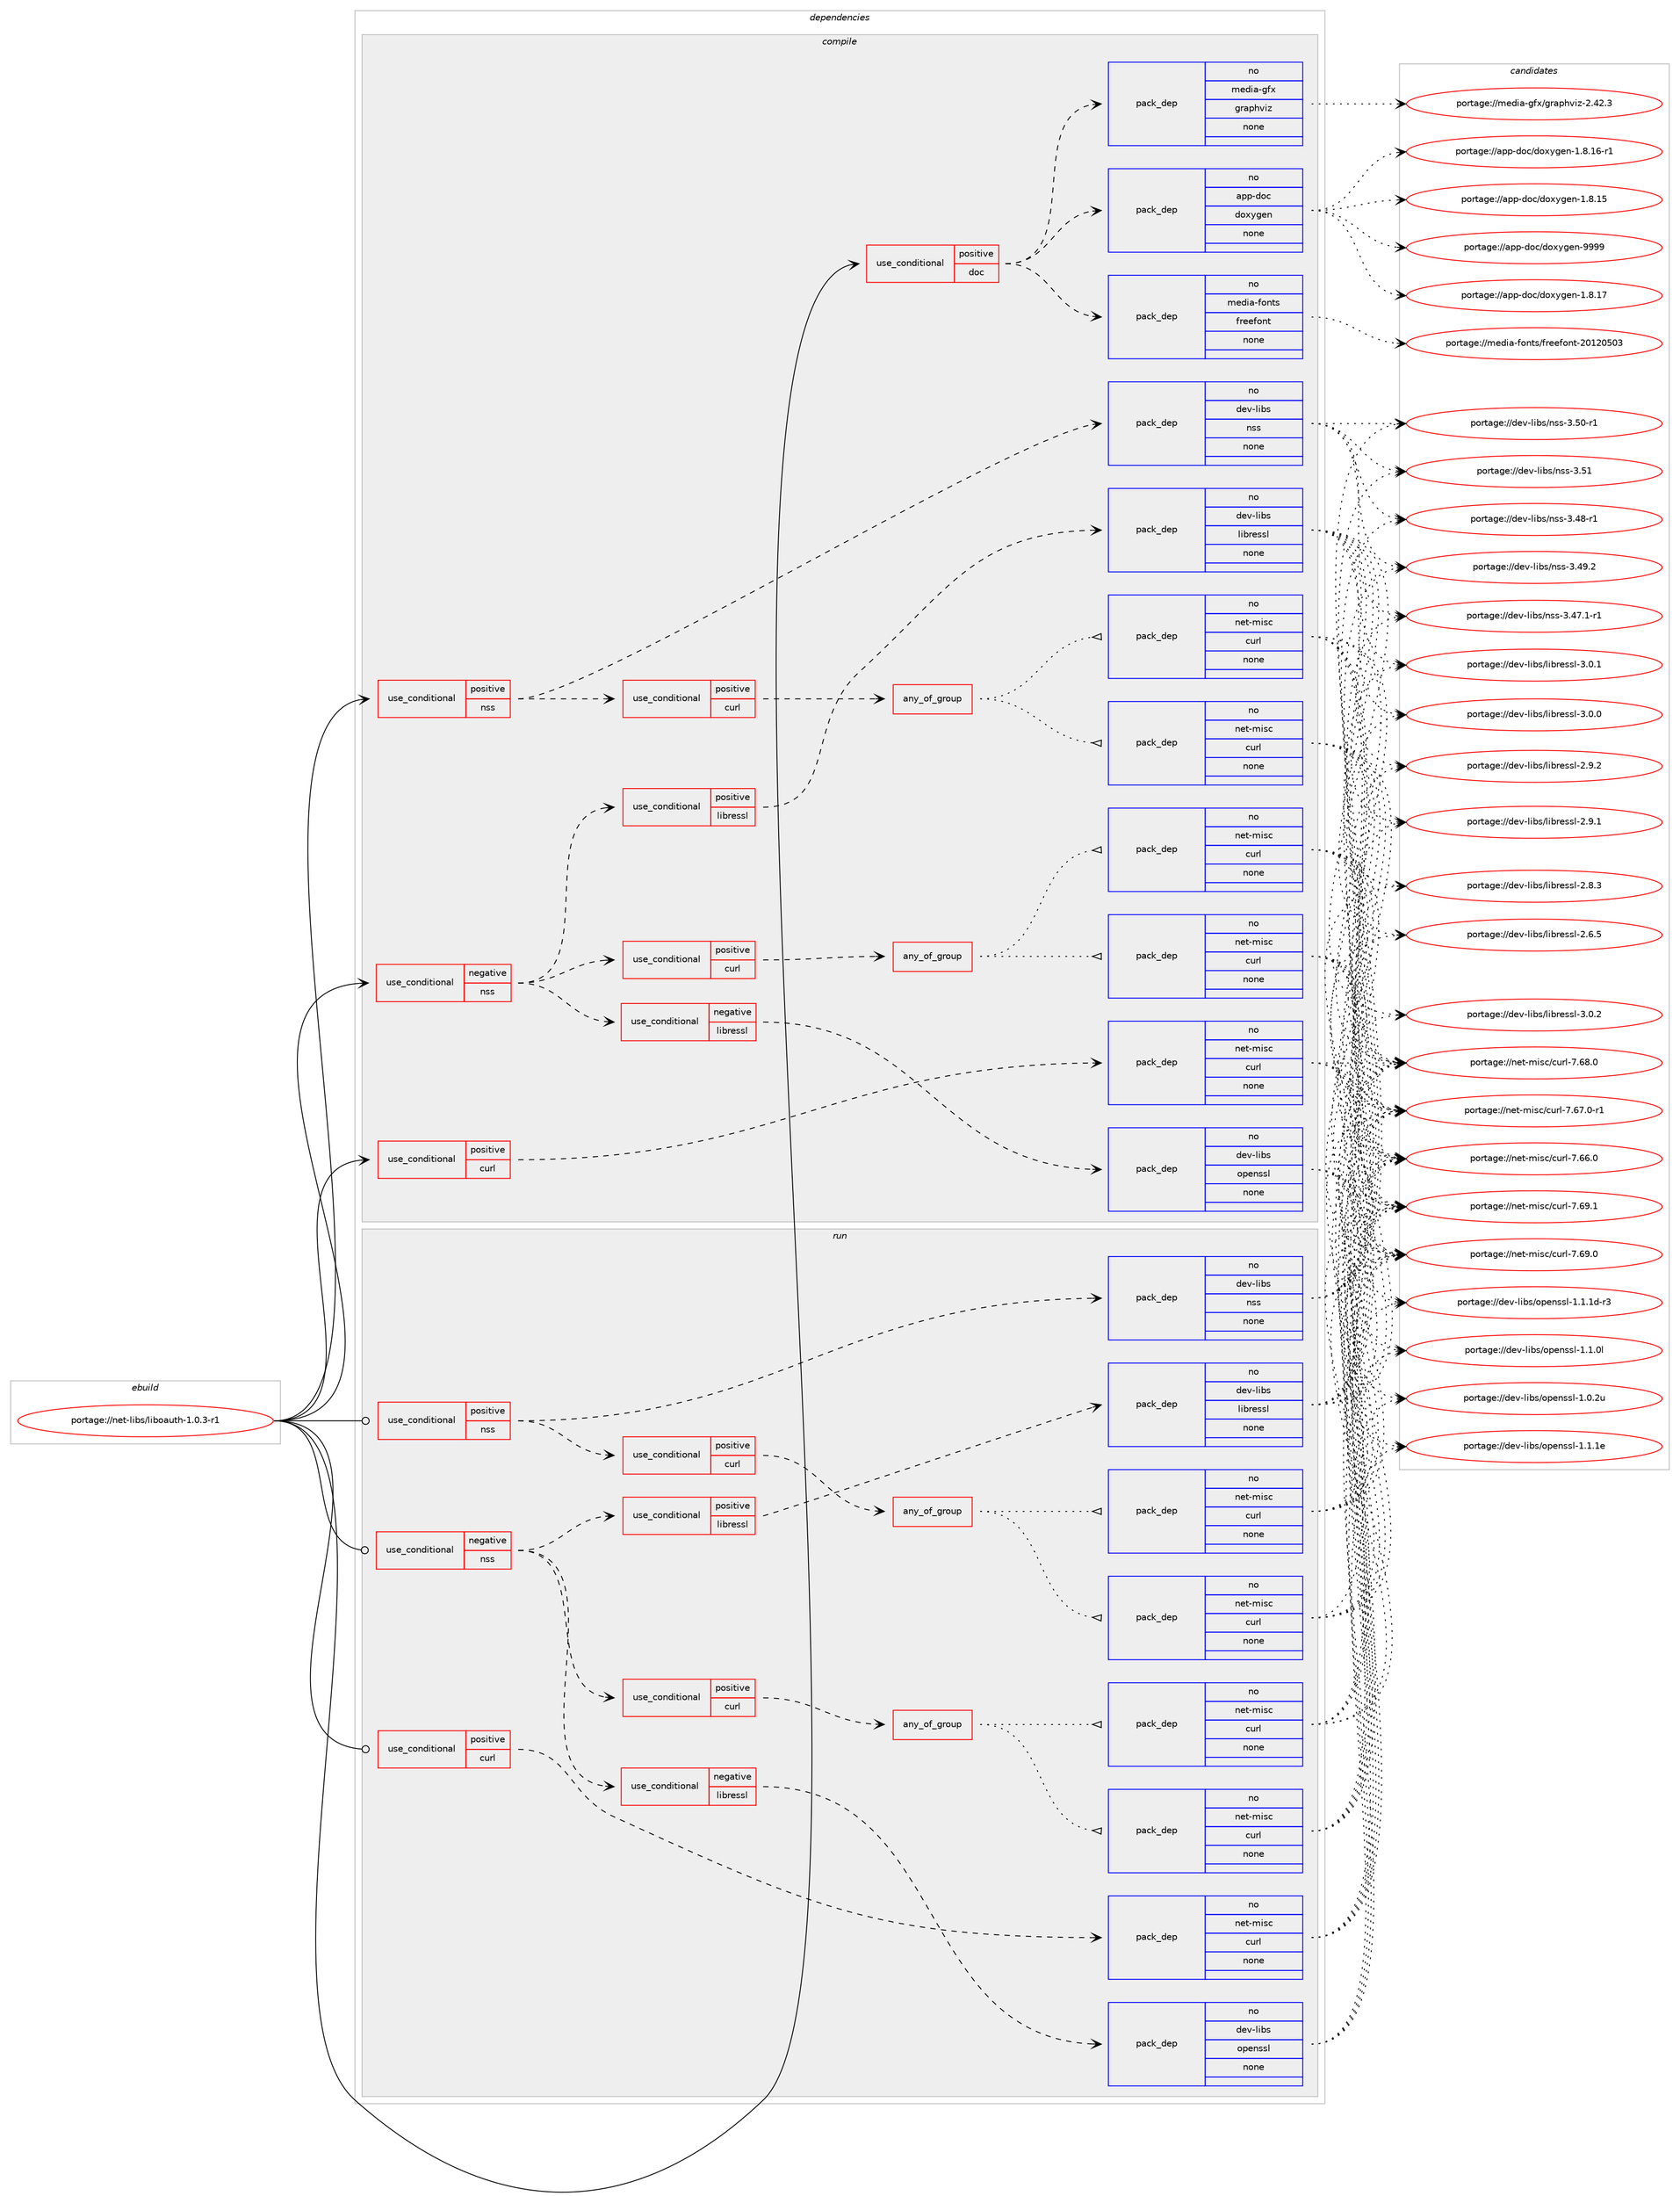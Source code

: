 digraph prolog {

# *************
# Graph options
# *************

newrank=true;
concentrate=true;
compound=true;
graph [rankdir=LR,fontname=Helvetica,fontsize=10,ranksep=1.5];#, ranksep=2.5, nodesep=0.2];
edge  [arrowhead=vee];
node  [fontname=Helvetica,fontsize=10];

# **********
# The ebuild
# **********

subgraph cluster_leftcol {
color=gray;
rank=same;
label=<<i>ebuild</i>>;
id [label="portage://net-libs/liboauth-1.0.3-r1", color=red, width=4, href="../net-libs/liboauth-1.0.3-r1.svg"];
}

# ****************
# The dependencies
# ****************

subgraph cluster_midcol {
color=gray;
label=<<i>dependencies</i>>;
subgraph cluster_compile {
fillcolor="#eeeeee";
style=filled;
label=<<i>compile</i>>;
subgraph cond3861 {
dependency17642 [label=<<TABLE BORDER="0" CELLBORDER="1" CELLSPACING="0" CELLPADDING="4"><TR><TD ROWSPAN="3" CELLPADDING="10">use_conditional</TD></TR><TR><TD>negative</TD></TR><TR><TD>nss</TD></TR></TABLE>>, shape=none, color=red];
subgraph cond3862 {
dependency17643 [label=<<TABLE BORDER="0" CELLBORDER="1" CELLSPACING="0" CELLPADDING="4"><TR><TD ROWSPAN="3" CELLPADDING="10">use_conditional</TD></TR><TR><TD>negative</TD></TR><TR><TD>libressl</TD></TR></TABLE>>, shape=none, color=red];
subgraph pack13586 {
dependency17644 [label=<<TABLE BORDER="0" CELLBORDER="1" CELLSPACING="0" CELLPADDING="4" WIDTH="220"><TR><TD ROWSPAN="6" CELLPADDING="30">pack_dep</TD></TR><TR><TD WIDTH="110">no</TD></TR><TR><TD>dev-libs</TD></TR><TR><TD>openssl</TD></TR><TR><TD>none</TD></TR><TR><TD></TD></TR></TABLE>>, shape=none, color=blue];
}
dependency17643:e -> dependency17644:w [weight=20,style="dashed",arrowhead="vee"];
}
dependency17642:e -> dependency17643:w [weight=20,style="dashed",arrowhead="vee"];
subgraph cond3863 {
dependency17645 [label=<<TABLE BORDER="0" CELLBORDER="1" CELLSPACING="0" CELLPADDING="4"><TR><TD ROWSPAN="3" CELLPADDING="10">use_conditional</TD></TR><TR><TD>positive</TD></TR><TR><TD>libressl</TD></TR></TABLE>>, shape=none, color=red];
subgraph pack13587 {
dependency17646 [label=<<TABLE BORDER="0" CELLBORDER="1" CELLSPACING="0" CELLPADDING="4" WIDTH="220"><TR><TD ROWSPAN="6" CELLPADDING="30">pack_dep</TD></TR><TR><TD WIDTH="110">no</TD></TR><TR><TD>dev-libs</TD></TR><TR><TD>libressl</TD></TR><TR><TD>none</TD></TR><TR><TD></TD></TR></TABLE>>, shape=none, color=blue];
}
dependency17645:e -> dependency17646:w [weight=20,style="dashed",arrowhead="vee"];
}
dependency17642:e -> dependency17645:w [weight=20,style="dashed",arrowhead="vee"];
subgraph cond3864 {
dependency17647 [label=<<TABLE BORDER="0" CELLBORDER="1" CELLSPACING="0" CELLPADDING="4"><TR><TD ROWSPAN="3" CELLPADDING="10">use_conditional</TD></TR><TR><TD>positive</TD></TR><TR><TD>curl</TD></TR></TABLE>>, shape=none, color=red];
subgraph any177 {
dependency17648 [label=<<TABLE BORDER="0" CELLBORDER="1" CELLSPACING="0" CELLPADDING="4"><TR><TD CELLPADDING="10">any_of_group</TD></TR></TABLE>>, shape=none, color=red];subgraph pack13588 {
dependency17649 [label=<<TABLE BORDER="0" CELLBORDER="1" CELLSPACING="0" CELLPADDING="4" WIDTH="220"><TR><TD ROWSPAN="6" CELLPADDING="30">pack_dep</TD></TR><TR><TD WIDTH="110">no</TD></TR><TR><TD>net-misc</TD></TR><TR><TD>curl</TD></TR><TR><TD>none</TD></TR><TR><TD></TD></TR></TABLE>>, shape=none, color=blue];
}
dependency17648:e -> dependency17649:w [weight=20,style="dotted",arrowhead="oinv"];
subgraph pack13589 {
dependency17650 [label=<<TABLE BORDER="0" CELLBORDER="1" CELLSPACING="0" CELLPADDING="4" WIDTH="220"><TR><TD ROWSPAN="6" CELLPADDING="30">pack_dep</TD></TR><TR><TD WIDTH="110">no</TD></TR><TR><TD>net-misc</TD></TR><TR><TD>curl</TD></TR><TR><TD>none</TD></TR><TR><TD></TD></TR></TABLE>>, shape=none, color=blue];
}
dependency17648:e -> dependency17650:w [weight=20,style="dotted",arrowhead="oinv"];
}
dependency17647:e -> dependency17648:w [weight=20,style="dashed",arrowhead="vee"];
}
dependency17642:e -> dependency17647:w [weight=20,style="dashed",arrowhead="vee"];
}
id:e -> dependency17642:w [weight=20,style="solid",arrowhead="vee"];
subgraph cond3865 {
dependency17651 [label=<<TABLE BORDER="0" CELLBORDER="1" CELLSPACING="0" CELLPADDING="4"><TR><TD ROWSPAN="3" CELLPADDING="10">use_conditional</TD></TR><TR><TD>positive</TD></TR><TR><TD>curl</TD></TR></TABLE>>, shape=none, color=red];
subgraph pack13590 {
dependency17652 [label=<<TABLE BORDER="0" CELLBORDER="1" CELLSPACING="0" CELLPADDING="4" WIDTH="220"><TR><TD ROWSPAN="6" CELLPADDING="30">pack_dep</TD></TR><TR><TD WIDTH="110">no</TD></TR><TR><TD>net-misc</TD></TR><TR><TD>curl</TD></TR><TR><TD>none</TD></TR><TR><TD></TD></TR></TABLE>>, shape=none, color=blue];
}
dependency17651:e -> dependency17652:w [weight=20,style="dashed",arrowhead="vee"];
}
id:e -> dependency17651:w [weight=20,style="solid",arrowhead="vee"];
subgraph cond3866 {
dependency17653 [label=<<TABLE BORDER="0" CELLBORDER="1" CELLSPACING="0" CELLPADDING="4"><TR><TD ROWSPAN="3" CELLPADDING="10">use_conditional</TD></TR><TR><TD>positive</TD></TR><TR><TD>doc</TD></TR></TABLE>>, shape=none, color=red];
subgraph pack13591 {
dependency17654 [label=<<TABLE BORDER="0" CELLBORDER="1" CELLSPACING="0" CELLPADDING="4" WIDTH="220"><TR><TD ROWSPAN="6" CELLPADDING="30">pack_dep</TD></TR><TR><TD WIDTH="110">no</TD></TR><TR><TD>app-doc</TD></TR><TR><TD>doxygen</TD></TR><TR><TD>none</TD></TR><TR><TD></TD></TR></TABLE>>, shape=none, color=blue];
}
dependency17653:e -> dependency17654:w [weight=20,style="dashed",arrowhead="vee"];
subgraph pack13592 {
dependency17655 [label=<<TABLE BORDER="0" CELLBORDER="1" CELLSPACING="0" CELLPADDING="4" WIDTH="220"><TR><TD ROWSPAN="6" CELLPADDING="30">pack_dep</TD></TR><TR><TD WIDTH="110">no</TD></TR><TR><TD>media-gfx</TD></TR><TR><TD>graphviz</TD></TR><TR><TD>none</TD></TR><TR><TD></TD></TR></TABLE>>, shape=none, color=blue];
}
dependency17653:e -> dependency17655:w [weight=20,style="dashed",arrowhead="vee"];
subgraph pack13593 {
dependency17656 [label=<<TABLE BORDER="0" CELLBORDER="1" CELLSPACING="0" CELLPADDING="4" WIDTH="220"><TR><TD ROWSPAN="6" CELLPADDING="30">pack_dep</TD></TR><TR><TD WIDTH="110">no</TD></TR><TR><TD>media-fonts</TD></TR><TR><TD>freefont</TD></TR><TR><TD>none</TD></TR><TR><TD></TD></TR></TABLE>>, shape=none, color=blue];
}
dependency17653:e -> dependency17656:w [weight=20,style="dashed",arrowhead="vee"];
}
id:e -> dependency17653:w [weight=20,style="solid",arrowhead="vee"];
subgraph cond3867 {
dependency17657 [label=<<TABLE BORDER="0" CELLBORDER="1" CELLSPACING="0" CELLPADDING="4"><TR><TD ROWSPAN="3" CELLPADDING="10">use_conditional</TD></TR><TR><TD>positive</TD></TR><TR><TD>nss</TD></TR></TABLE>>, shape=none, color=red];
subgraph pack13594 {
dependency17658 [label=<<TABLE BORDER="0" CELLBORDER="1" CELLSPACING="0" CELLPADDING="4" WIDTH="220"><TR><TD ROWSPAN="6" CELLPADDING="30">pack_dep</TD></TR><TR><TD WIDTH="110">no</TD></TR><TR><TD>dev-libs</TD></TR><TR><TD>nss</TD></TR><TR><TD>none</TD></TR><TR><TD></TD></TR></TABLE>>, shape=none, color=blue];
}
dependency17657:e -> dependency17658:w [weight=20,style="dashed",arrowhead="vee"];
subgraph cond3868 {
dependency17659 [label=<<TABLE BORDER="0" CELLBORDER="1" CELLSPACING="0" CELLPADDING="4"><TR><TD ROWSPAN="3" CELLPADDING="10">use_conditional</TD></TR><TR><TD>positive</TD></TR><TR><TD>curl</TD></TR></TABLE>>, shape=none, color=red];
subgraph any178 {
dependency17660 [label=<<TABLE BORDER="0" CELLBORDER="1" CELLSPACING="0" CELLPADDING="4"><TR><TD CELLPADDING="10">any_of_group</TD></TR></TABLE>>, shape=none, color=red];subgraph pack13595 {
dependency17661 [label=<<TABLE BORDER="0" CELLBORDER="1" CELLSPACING="0" CELLPADDING="4" WIDTH="220"><TR><TD ROWSPAN="6" CELLPADDING="30">pack_dep</TD></TR><TR><TD WIDTH="110">no</TD></TR><TR><TD>net-misc</TD></TR><TR><TD>curl</TD></TR><TR><TD>none</TD></TR><TR><TD></TD></TR></TABLE>>, shape=none, color=blue];
}
dependency17660:e -> dependency17661:w [weight=20,style="dotted",arrowhead="oinv"];
subgraph pack13596 {
dependency17662 [label=<<TABLE BORDER="0" CELLBORDER="1" CELLSPACING="0" CELLPADDING="4" WIDTH="220"><TR><TD ROWSPAN="6" CELLPADDING="30">pack_dep</TD></TR><TR><TD WIDTH="110">no</TD></TR><TR><TD>net-misc</TD></TR><TR><TD>curl</TD></TR><TR><TD>none</TD></TR><TR><TD></TD></TR></TABLE>>, shape=none, color=blue];
}
dependency17660:e -> dependency17662:w [weight=20,style="dotted",arrowhead="oinv"];
}
dependency17659:e -> dependency17660:w [weight=20,style="dashed",arrowhead="vee"];
}
dependency17657:e -> dependency17659:w [weight=20,style="dashed",arrowhead="vee"];
}
id:e -> dependency17657:w [weight=20,style="solid",arrowhead="vee"];
}
subgraph cluster_compileandrun {
fillcolor="#eeeeee";
style=filled;
label=<<i>compile and run</i>>;
}
subgraph cluster_run {
fillcolor="#eeeeee";
style=filled;
label=<<i>run</i>>;
subgraph cond3869 {
dependency17663 [label=<<TABLE BORDER="0" CELLBORDER="1" CELLSPACING="0" CELLPADDING="4"><TR><TD ROWSPAN="3" CELLPADDING="10">use_conditional</TD></TR><TR><TD>negative</TD></TR><TR><TD>nss</TD></TR></TABLE>>, shape=none, color=red];
subgraph cond3870 {
dependency17664 [label=<<TABLE BORDER="0" CELLBORDER="1" CELLSPACING="0" CELLPADDING="4"><TR><TD ROWSPAN="3" CELLPADDING="10">use_conditional</TD></TR><TR><TD>negative</TD></TR><TR><TD>libressl</TD></TR></TABLE>>, shape=none, color=red];
subgraph pack13597 {
dependency17665 [label=<<TABLE BORDER="0" CELLBORDER="1" CELLSPACING="0" CELLPADDING="4" WIDTH="220"><TR><TD ROWSPAN="6" CELLPADDING="30">pack_dep</TD></TR><TR><TD WIDTH="110">no</TD></TR><TR><TD>dev-libs</TD></TR><TR><TD>openssl</TD></TR><TR><TD>none</TD></TR><TR><TD></TD></TR></TABLE>>, shape=none, color=blue];
}
dependency17664:e -> dependency17665:w [weight=20,style="dashed",arrowhead="vee"];
}
dependency17663:e -> dependency17664:w [weight=20,style="dashed",arrowhead="vee"];
subgraph cond3871 {
dependency17666 [label=<<TABLE BORDER="0" CELLBORDER="1" CELLSPACING="0" CELLPADDING="4"><TR><TD ROWSPAN="3" CELLPADDING="10">use_conditional</TD></TR><TR><TD>positive</TD></TR><TR><TD>libressl</TD></TR></TABLE>>, shape=none, color=red];
subgraph pack13598 {
dependency17667 [label=<<TABLE BORDER="0" CELLBORDER="1" CELLSPACING="0" CELLPADDING="4" WIDTH="220"><TR><TD ROWSPAN="6" CELLPADDING="30">pack_dep</TD></TR><TR><TD WIDTH="110">no</TD></TR><TR><TD>dev-libs</TD></TR><TR><TD>libressl</TD></TR><TR><TD>none</TD></TR><TR><TD></TD></TR></TABLE>>, shape=none, color=blue];
}
dependency17666:e -> dependency17667:w [weight=20,style="dashed",arrowhead="vee"];
}
dependency17663:e -> dependency17666:w [weight=20,style="dashed",arrowhead="vee"];
subgraph cond3872 {
dependency17668 [label=<<TABLE BORDER="0" CELLBORDER="1" CELLSPACING="0" CELLPADDING="4"><TR><TD ROWSPAN="3" CELLPADDING="10">use_conditional</TD></TR><TR><TD>positive</TD></TR><TR><TD>curl</TD></TR></TABLE>>, shape=none, color=red];
subgraph any179 {
dependency17669 [label=<<TABLE BORDER="0" CELLBORDER="1" CELLSPACING="0" CELLPADDING="4"><TR><TD CELLPADDING="10">any_of_group</TD></TR></TABLE>>, shape=none, color=red];subgraph pack13599 {
dependency17670 [label=<<TABLE BORDER="0" CELLBORDER="1" CELLSPACING="0" CELLPADDING="4" WIDTH="220"><TR><TD ROWSPAN="6" CELLPADDING="30">pack_dep</TD></TR><TR><TD WIDTH="110">no</TD></TR><TR><TD>net-misc</TD></TR><TR><TD>curl</TD></TR><TR><TD>none</TD></TR><TR><TD></TD></TR></TABLE>>, shape=none, color=blue];
}
dependency17669:e -> dependency17670:w [weight=20,style="dotted",arrowhead="oinv"];
subgraph pack13600 {
dependency17671 [label=<<TABLE BORDER="0" CELLBORDER="1" CELLSPACING="0" CELLPADDING="4" WIDTH="220"><TR><TD ROWSPAN="6" CELLPADDING="30">pack_dep</TD></TR><TR><TD WIDTH="110">no</TD></TR><TR><TD>net-misc</TD></TR><TR><TD>curl</TD></TR><TR><TD>none</TD></TR><TR><TD></TD></TR></TABLE>>, shape=none, color=blue];
}
dependency17669:e -> dependency17671:w [weight=20,style="dotted",arrowhead="oinv"];
}
dependency17668:e -> dependency17669:w [weight=20,style="dashed",arrowhead="vee"];
}
dependency17663:e -> dependency17668:w [weight=20,style="dashed",arrowhead="vee"];
}
id:e -> dependency17663:w [weight=20,style="solid",arrowhead="odot"];
subgraph cond3873 {
dependency17672 [label=<<TABLE BORDER="0" CELLBORDER="1" CELLSPACING="0" CELLPADDING="4"><TR><TD ROWSPAN="3" CELLPADDING="10">use_conditional</TD></TR><TR><TD>positive</TD></TR><TR><TD>curl</TD></TR></TABLE>>, shape=none, color=red];
subgraph pack13601 {
dependency17673 [label=<<TABLE BORDER="0" CELLBORDER="1" CELLSPACING="0" CELLPADDING="4" WIDTH="220"><TR><TD ROWSPAN="6" CELLPADDING="30">pack_dep</TD></TR><TR><TD WIDTH="110">no</TD></TR><TR><TD>net-misc</TD></TR><TR><TD>curl</TD></TR><TR><TD>none</TD></TR><TR><TD></TD></TR></TABLE>>, shape=none, color=blue];
}
dependency17672:e -> dependency17673:w [weight=20,style="dashed",arrowhead="vee"];
}
id:e -> dependency17672:w [weight=20,style="solid",arrowhead="odot"];
subgraph cond3874 {
dependency17674 [label=<<TABLE BORDER="0" CELLBORDER="1" CELLSPACING="0" CELLPADDING="4"><TR><TD ROWSPAN="3" CELLPADDING="10">use_conditional</TD></TR><TR><TD>positive</TD></TR><TR><TD>nss</TD></TR></TABLE>>, shape=none, color=red];
subgraph pack13602 {
dependency17675 [label=<<TABLE BORDER="0" CELLBORDER="1" CELLSPACING="0" CELLPADDING="4" WIDTH="220"><TR><TD ROWSPAN="6" CELLPADDING="30">pack_dep</TD></TR><TR><TD WIDTH="110">no</TD></TR><TR><TD>dev-libs</TD></TR><TR><TD>nss</TD></TR><TR><TD>none</TD></TR><TR><TD></TD></TR></TABLE>>, shape=none, color=blue];
}
dependency17674:e -> dependency17675:w [weight=20,style="dashed",arrowhead="vee"];
subgraph cond3875 {
dependency17676 [label=<<TABLE BORDER="0" CELLBORDER="1" CELLSPACING="0" CELLPADDING="4"><TR><TD ROWSPAN="3" CELLPADDING="10">use_conditional</TD></TR><TR><TD>positive</TD></TR><TR><TD>curl</TD></TR></TABLE>>, shape=none, color=red];
subgraph any180 {
dependency17677 [label=<<TABLE BORDER="0" CELLBORDER="1" CELLSPACING="0" CELLPADDING="4"><TR><TD CELLPADDING="10">any_of_group</TD></TR></TABLE>>, shape=none, color=red];subgraph pack13603 {
dependency17678 [label=<<TABLE BORDER="0" CELLBORDER="1" CELLSPACING="0" CELLPADDING="4" WIDTH="220"><TR><TD ROWSPAN="6" CELLPADDING="30">pack_dep</TD></TR><TR><TD WIDTH="110">no</TD></TR><TR><TD>net-misc</TD></TR><TR><TD>curl</TD></TR><TR><TD>none</TD></TR><TR><TD></TD></TR></TABLE>>, shape=none, color=blue];
}
dependency17677:e -> dependency17678:w [weight=20,style="dotted",arrowhead="oinv"];
subgraph pack13604 {
dependency17679 [label=<<TABLE BORDER="0" CELLBORDER="1" CELLSPACING="0" CELLPADDING="4" WIDTH="220"><TR><TD ROWSPAN="6" CELLPADDING="30">pack_dep</TD></TR><TR><TD WIDTH="110">no</TD></TR><TR><TD>net-misc</TD></TR><TR><TD>curl</TD></TR><TR><TD>none</TD></TR><TR><TD></TD></TR></TABLE>>, shape=none, color=blue];
}
dependency17677:e -> dependency17679:w [weight=20,style="dotted",arrowhead="oinv"];
}
dependency17676:e -> dependency17677:w [weight=20,style="dashed",arrowhead="vee"];
}
dependency17674:e -> dependency17676:w [weight=20,style="dashed",arrowhead="vee"];
}
id:e -> dependency17674:w [weight=20,style="solid",arrowhead="odot"];
}
}

# **************
# The candidates
# **************

subgraph cluster_choices {
rank=same;
color=gray;
label=<<i>candidates</i>>;

subgraph choice13586 {
color=black;
nodesep=1;
choice100101118451081059811547111112101110115115108454946494649101 [label="portage://dev-libs/openssl-1.1.1e", color=red, width=4,href="../dev-libs/openssl-1.1.1e.svg"];
choice1001011184510810598115471111121011101151151084549464946491004511451 [label="portage://dev-libs/openssl-1.1.1d-r3", color=red, width=4,href="../dev-libs/openssl-1.1.1d-r3.svg"];
choice100101118451081059811547111112101110115115108454946494648108 [label="portage://dev-libs/openssl-1.1.0l", color=red, width=4,href="../dev-libs/openssl-1.1.0l.svg"];
choice100101118451081059811547111112101110115115108454946484650117 [label="portage://dev-libs/openssl-1.0.2u", color=red, width=4,href="../dev-libs/openssl-1.0.2u.svg"];
dependency17644:e -> choice100101118451081059811547111112101110115115108454946494649101:w [style=dotted,weight="100"];
dependency17644:e -> choice1001011184510810598115471111121011101151151084549464946491004511451:w [style=dotted,weight="100"];
dependency17644:e -> choice100101118451081059811547111112101110115115108454946494648108:w [style=dotted,weight="100"];
dependency17644:e -> choice100101118451081059811547111112101110115115108454946484650117:w [style=dotted,weight="100"];
}
subgraph choice13587 {
color=black;
nodesep=1;
choice10010111845108105981154710810598114101115115108455146484650 [label="portage://dev-libs/libressl-3.0.2", color=red, width=4,href="../dev-libs/libressl-3.0.2.svg"];
choice10010111845108105981154710810598114101115115108455146484649 [label="portage://dev-libs/libressl-3.0.1", color=red, width=4,href="../dev-libs/libressl-3.0.1.svg"];
choice10010111845108105981154710810598114101115115108455146484648 [label="portage://dev-libs/libressl-3.0.0", color=red, width=4,href="../dev-libs/libressl-3.0.0.svg"];
choice10010111845108105981154710810598114101115115108455046574650 [label="portage://dev-libs/libressl-2.9.2", color=red, width=4,href="../dev-libs/libressl-2.9.2.svg"];
choice10010111845108105981154710810598114101115115108455046574649 [label="portage://dev-libs/libressl-2.9.1", color=red, width=4,href="../dev-libs/libressl-2.9.1.svg"];
choice10010111845108105981154710810598114101115115108455046564651 [label="portage://dev-libs/libressl-2.8.3", color=red, width=4,href="../dev-libs/libressl-2.8.3.svg"];
choice10010111845108105981154710810598114101115115108455046544653 [label="portage://dev-libs/libressl-2.6.5", color=red, width=4,href="../dev-libs/libressl-2.6.5.svg"];
dependency17646:e -> choice10010111845108105981154710810598114101115115108455146484650:w [style=dotted,weight="100"];
dependency17646:e -> choice10010111845108105981154710810598114101115115108455146484649:w [style=dotted,weight="100"];
dependency17646:e -> choice10010111845108105981154710810598114101115115108455146484648:w [style=dotted,weight="100"];
dependency17646:e -> choice10010111845108105981154710810598114101115115108455046574650:w [style=dotted,weight="100"];
dependency17646:e -> choice10010111845108105981154710810598114101115115108455046574649:w [style=dotted,weight="100"];
dependency17646:e -> choice10010111845108105981154710810598114101115115108455046564651:w [style=dotted,weight="100"];
dependency17646:e -> choice10010111845108105981154710810598114101115115108455046544653:w [style=dotted,weight="100"];
}
subgraph choice13588 {
color=black;
nodesep=1;
choice1101011164510910511599479911711410845554654574649 [label="portage://net-misc/curl-7.69.1", color=red, width=4,href="../net-misc/curl-7.69.1.svg"];
choice1101011164510910511599479911711410845554654574648 [label="portage://net-misc/curl-7.69.0", color=red, width=4,href="../net-misc/curl-7.69.0.svg"];
choice1101011164510910511599479911711410845554654564648 [label="portage://net-misc/curl-7.68.0", color=red, width=4,href="../net-misc/curl-7.68.0.svg"];
choice11010111645109105115994799117114108455546545546484511449 [label="portage://net-misc/curl-7.67.0-r1", color=red, width=4,href="../net-misc/curl-7.67.0-r1.svg"];
choice1101011164510910511599479911711410845554654544648 [label="portage://net-misc/curl-7.66.0", color=red, width=4,href="../net-misc/curl-7.66.0.svg"];
dependency17649:e -> choice1101011164510910511599479911711410845554654574649:w [style=dotted,weight="100"];
dependency17649:e -> choice1101011164510910511599479911711410845554654574648:w [style=dotted,weight="100"];
dependency17649:e -> choice1101011164510910511599479911711410845554654564648:w [style=dotted,weight="100"];
dependency17649:e -> choice11010111645109105115994799117114108455546545546484511449:w [style=dotted,weight="100"];
dependency17649:e -> choice1101011164510910511599479911711410845554654544648:w [style=dotted,weight="100"];
}
subgraph choice13589 {
color=black;
nodesep=1;
choice1101011164510910511599479911711410845554654574649 [label="portage://net-misc/curl-7.69.1", color=red, width=4,href="../net-misc/curl-7.69.1.svg"];
choice1101011164510910511599479911711410845554654574648 [label="portage://net-misc/curl-7.69.0", color=red, width=4,href="../net-misc/curl-7.69.0.svg"];
choice1101011164510910511599479911711410845554654564648 [label="portage://net-misc/curl-7.68.0", color=red, width=4,href="../net-misc/curl-7.68.0.svg"];
choice11010111645109105115994799117114108455546545546484511449 [label="portage://net-misc/curl-7.67.0-r1", color=red, width=4,href="../net-misc/curl-7.67.0-r1.svg"];
choice1101011164510910511599479911711410845554654544648 [label="portage://net-misc/curl-7.66.0", color=red, width=4,href="../net-misc/curl-7.66.0.svg"];
dependency17650:e -> choice1101011164510910511599479911711410845554654574649:w [style=dotted,weight="100"];
dependency17650:e -> choice1101011164510910511599479911711410845554654574648:w [style=dotted,weight="100"];
dependency17650:e -> choice1101011164510910511599479911711410845554654564648:w [style=dotted,weight="100"];
dependency17650:e -> choice11010111645109105115994799117114108455546545546484511449:w [style=dotted,weight="100"];
dependency17650:e -> choice1101011164510910511599479911711410845554654544648:w [style=dotted,weight="100"];
}
subgraph choice13590 {
color=black;
nodesep=1;
choice1101011164510910511599479911711410845554654574649 [label="portage://net-misc/curl-7.69.1", color=red, width=4,href="../net-misc/curl-7.69.1.svg"];
choice1101011164510910511599479911711410845554654574648 [label="portage://net-misc/curl-7.69.0", color=red, width=4,href="../net-misc/curl-7.69.0.svg"];
choice1101011164510910511599479911711410845554654564648 [label="portage://net-misc/curl-7.68.0", color=red, width=4,href="../net-misc/curl-7.68.0.svg"];
choice11010111645109105115994799117114108455546545546484511449 [label="portage://net-misc/curl-7.67.0-r1", color=red, width=4,href="../net-misc/curl-7.67.0-r1.svg"];
choice1101011164510910511599479911711410845554654544648 [label="portage://net-misc/curl-7.66.0", color=red, width=4,href="../net-misc/curl-7.66.0.svg"];
dependency17652:e -> choice1101011164510910511599479911711410845554654574649:w [style=dotted,weight="100"];
dependency17652:e -> choice1101011164510910511599479911711410845554654574648:w [style=dotted,weight="100"];
dependency17652:e -> choice1101011164510910511599479911711410845554654564648:w [style=dotted,weight="100"];
dependency17652:e -> choice11010111645109105115994799117114108455546545546484511449:w [style=dotted,weight="100"];
dependency17652:e -> choice1101011164510910511599479911711410845554654544648:w [style=dotted,weight="100"];
}
subgraph choice13591 {
color=black;
nodesep=1;
choice971121124510011199471001111201211031011104557575757 [label="portage://app-doc/doxygen-9999", color=red, width=4,href="../app-doc/doxygen-9999.svg"];
choice9711211245100111994710011112012110310111045494656464955 [label="portage://app-doc/doxygen-1.8.17", color=red, width=4,href="../app-doc/doxygen-1.8.17.svg"];
choice97112112451001119947100111120121103101110454946564649544511449 [label="portage://app-doc/doxygen-1.8.16-r1", color=red, width=4,href="../app-doc/doxygen-1.8.16-r1.svg"];
choice9711211245100111994710011112012110310111045494656464953 [label="portage://app-doc/doxygen-1.8.15", color=red, width=4,href="../app-doc/doxygen-1.8.15.svg"];
dependency17654:e -> choice971121124510011199471001111201211031011104557575757:w [style=dotted,weight="100"];
dependency17654:e -> choice9711211245100111994710011112012110310111045494656464955:w [style=dotted,weight="100"];
dependency17654:e -> choice97112112451001119947100111120121103101110454946564649544511449:w [style=dotted,weight="100"];
dependency17654:e -> choice9711211245100111994710011112012110310111045494656464953:w [style=dotted,weight="100"];
}
subgraph choice13592 {
color=black;
nodesep=1;
choice1091011001059745103102120471031149711210411810512245504652504651 [label="portage://media-gfx/graphviz-2.42.3", color=red, width=4,href="../media-gfx/graphviz-2.42.3.svg"];
dependency17655:e -> choice1091011001059745103102120471031149711210411810512245504652504651:w [style=dotted,weight="100"];
}
subgraph choice13593 {
color=black;
nodesep=1;
choice109101100105974510211111011611547102114101101102111110116455048495048534851 [label="portage://media-fonts/freefont-20120503", color=red, width=4,href="../media-fonts/freefont-20120503.svg"];
dependency17656:e -> choice109101100105974510211111011611547102114101101102111110116455048495048534851:w [style=dotted,weight="100"];
}
subgraph choice13594 {
color=black;
nodesep=1;
choice1001011184510810598115471101151154551465349 [label="portage://dev-libs/nss-3.51", color=red, width=4,href="../dev-libs/nss-3.51.svg"];
choice10010111845108105981154711011511545514653484511449 [label="portage://dev-libs/nss-3.50-r1", color=red, width=4,href="../dev-libs/nss-3.50-r1.svg"];
choice10010111845108105981154711011511545514652574650 [label="portage://dev-libs/nss-3.49.2", color=red, width=4,href="../dev-libs/nss-3.49.2.svg"];
choice10010111845108105981154711011511545514652564511449 [label="portage://dev-libs/nss-3.48-r1", color=red, width=4,href="../dev-libs/nss-3.48-r1.svg"];
choice100101118451081059811547110115115455146525546494511449 [label="portage://dev-libs/nss-3.47.1-r1", color=red, width=4,href="../dev-libs/nss-3.47.1-r1.svg"];
dependency17658:e -> choice1001011184510810598115471101151154551465349:w [style=dotted,weight="100"];
dependency17658:e -> choice10010111845108105981154711011511545514653484511449:w [style=dotted,weight="100"];
dependency17658:e -> choice10010111845108105981154711011511545514652574650:w [style=dotted,weight="100"];
dependency17658:e -> choice10010111845108105981154711011511545514652564511449:w [style=dotted,weight="100"];
dependency17658:e -> choice100101118451081059811547110115115455146525546494511449:w [style=dotted,weight="100"];
}
subgraph choice13595 {
color=black;
nodesep=1;
choice1101011164510910511599479911711410845554654574649 [label="portage://net-misc/curl-7.69.1", color=red, width=4,href="../net-misc/curl-7.69.1.svg"];
choice1101011164510910511599479911711410845554654574648 [label="portage://net-misc/curl-7.69.0", color=red, width=4,href="../net-misc/curl-7.69.0.svg"];
choice1101011164510910511599479911711410845554654564648 [label="portage://net-misc/curl-7.68.0", color=red, width=4,href="../net-misc/curl-7.68.0.svg"];
choice11010111645109105115994799117114108455546545546484511449 [label="portage://net-misc/curl-7.67.0-r1", color=red, width=4,href="../net-misc/curl-7.67.0-r1.svg"];
choice1101011164510910511599479911711410845554654544648 [label="portage://net-misc/curl-7.66.0", color=red, width=4,href="../net-misc/curl-7.66.0.svg"];
dependency17661:e -> choice1101011164510910511599479911711410845554654574649:w [style=dotted,weight="100"];
dependency17661:e -> choice1101011164510910511599479911711410845554654574648:w [style=dotted,weight="100"];
dependency17661:e -> choice1101011164510910511599479911711410845554654564648:w [style=dotted,weight="100"];
dependency17661:e -> choice11010111645109105115994799117114108455546545546484511449:w [style=dotted,weight="100"];
dependency17661:e -> choice1101011164510910511599479911711410845554654544648:w [style=dotted,weight="100"];
}
subgraph choice13596 {
color=black;
nodesep=1;
choice1101011164510910511599479911711410845554654574649 [label="portage://net-misc/curl-7.69.1", color=red, width=4,href="../net-misc/curl-7.69.1.svg"];
choice1101011164510910511599479911711410845554654574648 [label="portage://net-misc/curl-7.69.0", color=red, width=4,href="../net-misc/curl-7.69.0.svg"];
choice1101011164510910511599479911711410845554654564648 [label="portage://net-misc/curl-7.68.0", color=red, width=4,href="../net-misc/curl-7.68.0.svg"];
choice11010111645109105115994799117114108455546545546484511449 [label="portage://net-misc/curl-7.67.0-r1", color=red, width=4,href="../net-misc/curl-7.67.0-r1.svg"];
choice1101011164510910511599479911711410845554654544648 [label="portage://net-misc/curl-7.66.0", color=red, width=4,href="../net-misc/curl-7.66.0.svg"];
dependency17662:e -> choice1101011164510910511599479911711410845554654574649:w [style=dotted,weight="100"];
dependency17662:e -> choice1101011164510910511599479911711410845554654574648:w [style=dotted,weight="100"];
dependency17662:e -> choice1101011164510910511599479911711410845554654564648:w [style=dotted,weight="100"];
dependency17662:e -> choice11010111645109105115994799117114108455546545546484511449:w [style=dotted,weight="100"];
dependency17662:e -> choice1101011164510910511599479911711410845554654544648:w [style=dotted,weight="100"];
}
subgraph choice13597 {
color=black;
nodesep=1;
choice100101118451081059811547111112101110115115108454946494649101 [label="portage://dev-libs/openssl-1.1.1e", color=red, width=4,href="../dev-libs/openssl-1.1.1e.svg"];
choice1001011184510810598115471111121011101151151084549464946491004511451 [label="portage://dev-libs/openssl-1.1.1d-r3", color=red, width=4,href="../dev-libs/openssl-1.1.1d-r3.svg"];
choice100101118451081059811547111112101110115115108454946494648108 [label="portage://dev-libs/openssl-1.1.0l", color=red, width=4,href="../dev-libs/openssl-1.1.0l.svg"];
choice100101118451081059811547111112101110115115108454946484650117 [label="portage://dev-libs/openssl-1.0.2u", color=red, width=4,href="../dev-libs/openssl-1.0.2u.svg"];
dependency17665:e -> choice100101118451081059811547111112101110115115108454946494649101:w [style=dotted,weight="100"];
dependency17665:e -> choice1001011184510810598115471111121011101151151084549464946491004511451:w [style=dotted,weight="100"];
dependency17665:e -> choice100101118451081059811547111112101110115115108454946494648108:w [style=dotted,weight="100"];
dependency17665:e -> choice100101118451081059811547111112101110115115108454946484650117:w [style=dotted,weight="100"];
}
subgraph choice13598 {
color=black;
nodesep=1;
choice10010111845108105981154710810598114101115115108455146484650 [label="portage://dev-libs/libressl-3.0.2", color=red, width=4,href="../dev-libs/libressl-3.0.2.svg"];
choice10010111845108105981154710810598114101115115108455146484649 [label="portage://dev-libs/libressl-3.0.1", color=red, width=4,href="../dev-libs/libressl-3.0.1.svg"];
choice10010111845108105981154710810598114101115115108455146484648 [label="portage://dev-libs/libressl-3.0.0", color=red, width=4,href="../dev-libs/libressl-3.0.0.svg"];
choice10010111845108105981154710810598114101115115108455046574650 [label="portage://dev-libs/libressl-2.9.2", color=red, width=4,href="../dev-libs/libressl-2.9.2.svg"];
choice10010111845108105981154710810598114101115115108455046574649 [label="portage://dev-libs/libressl-2.9.1", color=red, width=4,href="../dev-libs/libressl-2.9.1.svg"];
choice10010111845108105981154710810598114101115115108455046564651 [label="portage://dev-libs/libressl-2.8.3", color=red, width=4,href="../dev-libs/libressl-2.8.3.svg"];
choice10010111845108105981154710810598114101115115108455046544653 [label="portage://dev-libs/libressl-2.6.5", color=red, width=4,href="../dev-libs/libressl-2.6.5.svg"];
dependency17667:e -> choice10010111845108105981154710810598114101115115108455146484650:w [style=dotted,weight="100"];
dependency17667:e -> choice10010111845108105981154710810598114101115115108455146484649:w [style=dotted,weight="100"];
dependency17667:e -> choice10010111845108105981154710810598114101115115108455146484648:w [style=dotted,weight="100"];
dependency17667:e -> choice10010111845108105981154710810598114101115115108455046574650:w [style=dotted,weight="100"];
dependency17667:e -> choice10010111845108105981154710810598114101115115108455046574649:w [style=dotted,weight="100"];
dependency17667:e -> choice10010111845108105981154710810598114101115115108455046564651:w [style=dotted,weight="100"];
dependency17667:e -> choice10010111845108105981154710810598114101115115108455046544653:w [style=dotted,weight="100"];
}
subgraph choice13599 {
color=black;
nodesep=1;
choice1101011164510910511599479911711410845554654574649 [label="portage://net-misc/curl-7.69.1", color=red, width=4,href="../net-misc/curl-7.69.1.svg"];
choice1101011164510910511599479911711410845554654574648 [label="portage://net-misc/curl-7.69.0", color=red, width=4,href="../net-misc/curl-7.69.0.svg"];
choice1101011164510910511599479911711410845554654564648 [label="portage://net-misc/curl-7.68.0", color=red, width=4,href="../net-misc/curl-7.68.0.svg"];
choice11010111645109105115994799117114108455546545546484511449 [label="portage://net-misc/curl-7.67.0-r1", color=red, width=4,href="../net-misc/curl-7.67.0-r1.svg"];
choice1101011164510910511599479911711410845554654544648 [label="portage://net-misc/curl-7.66.0", color=red, width=4,href="../net-misc/curl-7.66.0.svg"];
dependency17670:e -> choice1101011164510910511599479911711410845554654574649:w [style=dotted,weight="100"];
dependency17670:e -> choice1101011164510910511599479911711410845554654574648:w [style=dotted,weight="100"];
dependency17670:e -> choice1101011164510910511599479911711410845554654564648:w [style=dotted,weight="100"];
dependency17670:e -> choice11010111645109105115994799117114108455546545546484511449:w [style=dotted,weight="100"];
dependency17670:e -> choice1101011164510910511599479911711410845554654544648:w [style=dotted,weight="100"];
}
subgraph choice13600 {
color=black;
nodesep=1;
choice1101011164510910511599479911711410845554654574649 [label="portage://net-misc/curl-7.69.1", color=red, width=4,href="../net-misc/curl-7.69.1.svg"];
choice1101011164510910511599479911711410845554654574648 [label="portage://net-misc/curl-7.69.0", color=red, width=4,href="../net-misc/curl-7.69.0.svg"];
choice1101011164510910511599479911711410845554654564648 [label="portage://net-misc/curl-7.68.0", color=red, width=4,href="../net-misc/curl-7.68.0.svg"];
choice11010111645109105115994799117114108455546545546484511449 [label="portage://net-misc/curl-7.67.0-r1", color=red, width=4,href="../net-misc/curl-7.67.0-r1.svg"];
choice1101011164510910511599479911711410845554654544648 [label="portage://net-misc/curl-7.66.0", color=red, width=4,href="../net-misc/curl-7.66.0.svg"];
dependency17671:e -> choice1101011164510910511599479911711410845554654574649:w [style=dotted,weight="100"];
dependency17671:e -> choice1101011164510910511599479911711410845554654574648:w [style=dotted,weight="100"];
dependency17671:e -> choice1101011164510910511599479911711410845554654564648:w [style=dotted,weight="100"];
dependency17671:e -> choice11010111645109105115994799117114108455546545546484511449:w [style=dotted,weight="100"];
dependency17671:e -> choice1101011164510910511599479911711410845554654544648:w [style=dotted,weight="100"];
}
subgraph choice13601 {
color=black;
nodesep=1;
choice1101011164510910511599479911711410845554654574649 [label="portage://net-misc/curl-7.69.1", color=red, width=4,href="../net-misc/curl-7.69.1.svg"];
choice1101011164510910511599479911711410845554654574648 [label="portage://net-misc/curl-7.69.0", color=red, width=4,href="../net-misc/curl-7.69.0.svg"];
choice1101011164510910511599479911711410845554654564648 [label="portage://net-misc/curl-7.68.0", color=red, width=4,href="../net-misc/curl-7.68.0.svg"];
choice11010111645109105115994799117114108455546545546484511449 [label="portage://net-misc/curl-7.67.0-r1", color=red, width=4,href="../net-misc/curl-7.67.0-r1.svg"];
choice1101011164510910511599479911711410845554654544648 [label="portage://net-misc/curl-7.66.0", color=red, width=4,href="../net-misc/curl-7.66.0.svg"];
dependency17673:e -> choice1101011164510910511599479911711410845554654574649:w [style=dotted,weight="100"];
dependency17673:e -> choice1101011164510910511599479911711410845554654574648:w [style=dotted,weight="100"];
dependency17673:e -> choice1101011164510910511599479911711410845554654564648:w [style=dotted,weight="100"];
dependency17673:e -> choice11010111645109105115994799117114108455546545546484511449:w [style=dotted,weight="100"];
dependency17673:e -> choice1101011164510910511599479911711410845554654544648:w [style=dotted,weight="100"];
}
subgraph choice13602 {
color=black;
nodesep=1;
choice1001011184510810598115471101151154551465349 [label="portage://dev-libs/nss-3.51", color=red, width=4,href="../dev-libs/nss-3.51.svg"];
choice10010111845108105981154711011511545514653484511449 [label="portage://dev-libs/nss-3.50-r1", color=red, width=4,href="../dev-libs/nss-3.50-r1.svg"];
choice10010111845108105981154711011511545514652574650 [label="portage://dev-libs/nss-3.49.2", color=red, width=4,href="../dev-libs/nss-3.49.2.svg"];
choice10010111845108105981154711011511545514652564511449 [label="portage://dev-libs/nss-3.48-r1", color=red, width=4,href="../dev-libs/nss-3.48-r1.svg"];
choice100101118451081059811547110115115455146525546494511449 [label="portage://dev-libs/nss-3.47.1-r1", color=red, width=4,href="../dev-libs/nss-3.47.1-r1.svg"];
dependency17675:e -> choice1001011184510810598115471101151154551465349:w [style=dotted,weight="100"];
dependency17675:e -> choice10010111845108105981154711011511545514653484511449:w [style=dotted,weight="100"];
dependency17675:e -> choice10010111845108105981154711011511545514652574650:w [style=dotted,weight="100"];
dependency17675:e -> choice10010111845108105981154711011511545514652564511449:w [style=dotted,weight="100"];
dependency17675:e -> choice100101118451081059811547110115115455146525546494511449:w [style=dotted,weight="100"];
}
subgraph choice13603 {
color=black;
nodesep=1;
choice1101011164510910511599479911711410845554654574649 [label="portage://net-misc/curl-7.69.1", color=red, width=4,href="../net-misc/curl-7.69.1.svg"];
choice1101011164510910511599479911711410845554654574648 [label="portage://net-misc/curl-7.69.0", color=red, width=4,href="../net-misc/curl-7.69.0.svg"];
choice1101011164510910511599479911711410845554654564648 [label="portage://net-misc/curl-7.68.0", color=red, width=4,href="../net-misc/curl-7.68.0.svg"];
choice11010111645109105115994799117114108455546545546484511449 [label="portage://net-misc/curl-7.67.0-r1", color=red, width=4,href="../net-misc/curl-7.67.0-r1.svg"];
choice1101011164510910511599479911711410845554654544648 [label="portage://net-misc/curl-7.66.0", color=red, width=4,href="../net-misc/curl-7.66.0.svg"];
dependency17678:e -> choice1101011164510910511599479911711410845554654574649:w [style=dotted,weight="100"];
dependency17678:e -> choice1101011164510910511599479911711410845554654574648:w [style=dotted,weight="100"];
dependency17678:e -> choice1101011164510910511599479911711410845554654564648:w [style=dotted,weight="100"];
dependency17678:e -> choice11010111645109105115994799117114108455546545546484511449:w [style=dotted,weight="100"];
dependency17678:e -> choice1101011164510910511599479911711410845554654544648:w [style=dotted,weight="100"];
}
subgraph choice13604 {
color=black;
nodesep=1;
choice1101011164510910511599479911711410845554654574649 [label="portage://net-misc/curl-7.69.1", color=red, width=4,href="../net-misc/curl-7.69.1.svg"];
choice1101011164510910511599479911711410845554654574648 [label="portage://net-misc/curl-7.69.0", color=red, width=4,href="../net-misc/curl-7.69.0.svg"];
choice1101011164510910511599479911711410845554654564648 [label="portage://net-misc/curl-7.68.0", color=red, width=4,href="../net-misc/curl-7.68.0.svg"];
choice11010111645109105115994799117114108455546545546484511449 [label="portage://net-misc/curl-7.67.0-r1", color=red, width=4,href="../net-misc/curl-7.67.0-r1.svg"];
choice1101011164510910511599479911711410845554654544648 [label="portage://net-misc/curl-7.66.0", color=red, width=4,href="../net-misc/curl-7.66.0.svg"];
dependency17679:e -> choice1101011164510910511599479911711410845554654574649:w [style=dotted,weight="100"];
dependency17679:e -> choice1101011164510910511599479911711410845554654574648:w [style=dotted,weight="100"];
dependency17679:e -> choice1101011164510910511599479911711410845554654564648:w [style=dotted,weight="100"];
dependency17679:e -> choice11010111645109105115994799117114108455546545546484511449:w [style=dotted,weight="100"];
dependency17679:e -> choice1101011164510910511599479911711410845554654544648:w [style=dotted,weight="100"];
}
}

}
